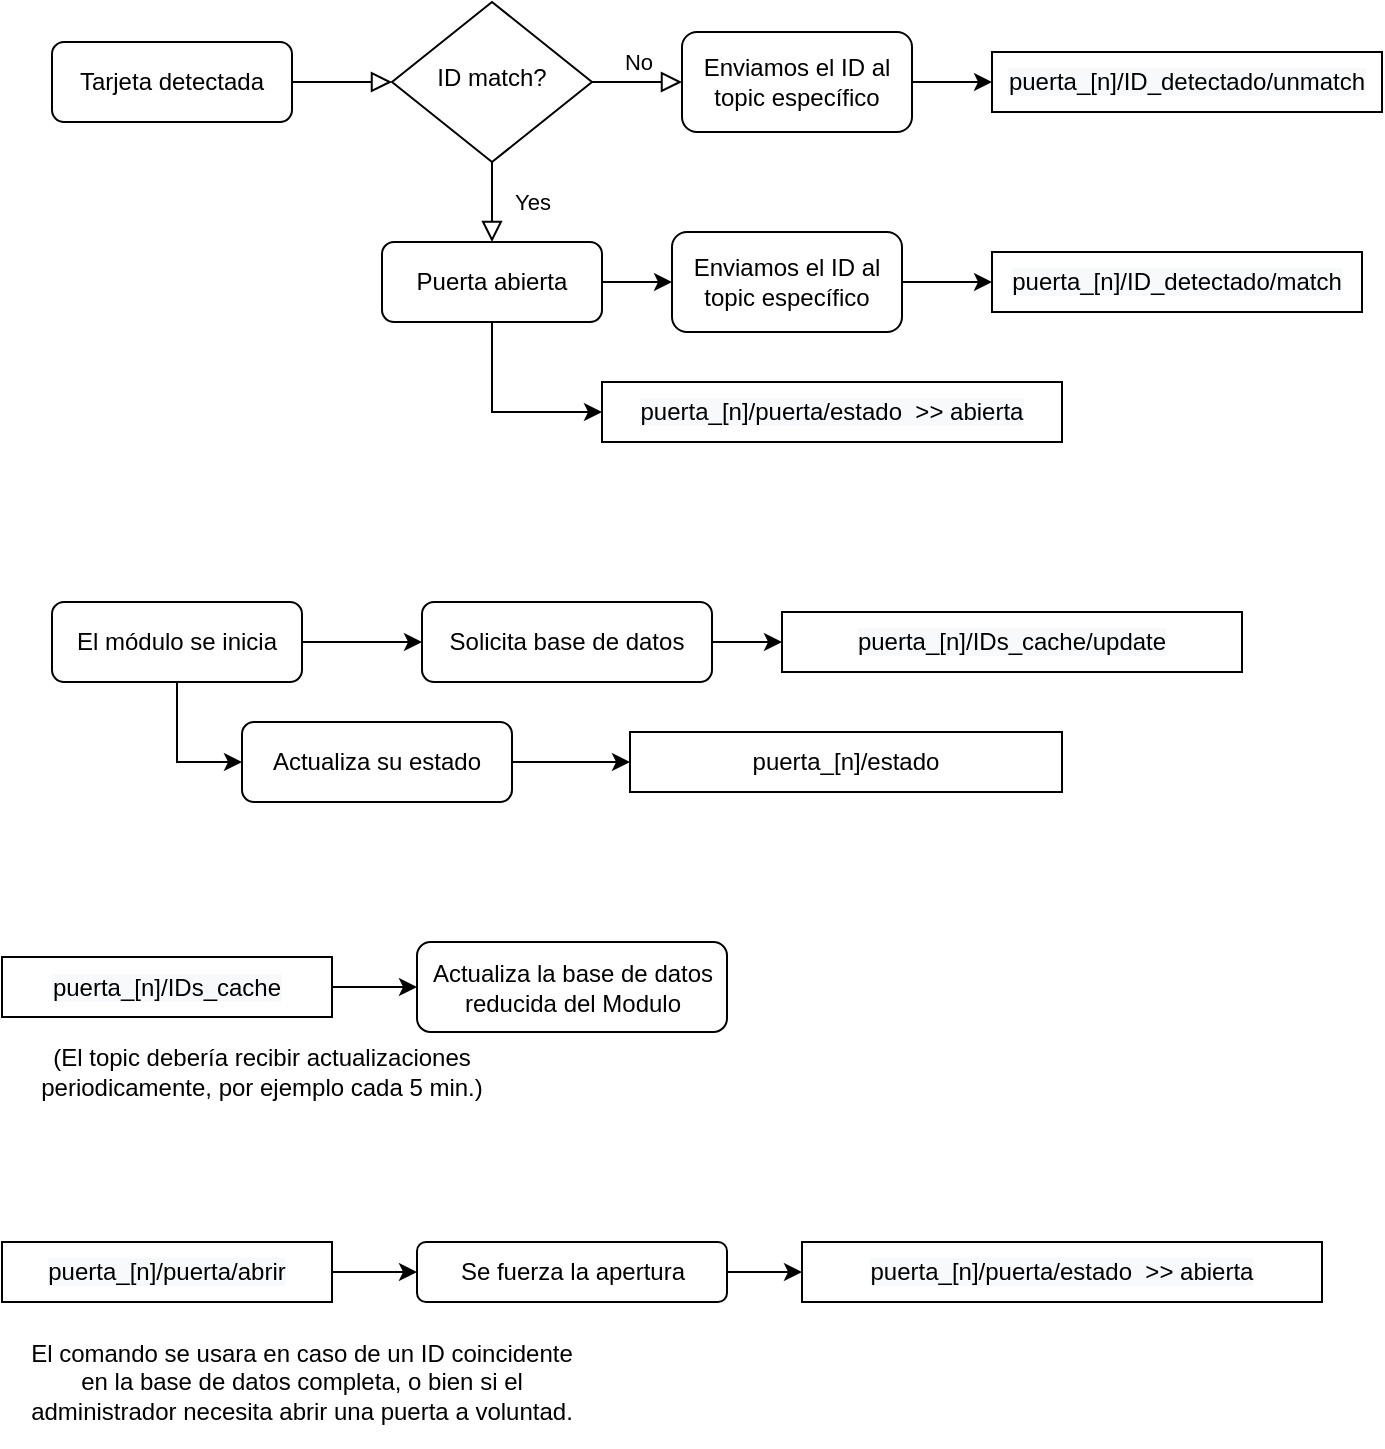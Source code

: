 <mxfile version="15.9.6" type="device"><diagram id="C5RBs43oDa-KdzZeNtuy" name="Page-1"><mxGraphModel dx="1038" dy="585" grid="1" gridSize="10" guides="1" tooltips="1" connect="1" arrows="1" fold="1" page="1" pageScale="1" pageWidth="827" pageHeight="1169" math="0" shadow="0"><root><mxCell id="WIyWlLk6GJQsqaUBKTNV-0"/><mxCell id="WIyWlLk6GJQsqaUBKTNV-1" parent="WIyWlLk6GJQsqaUBKTNV-0"/><mxCell id="WIyWlLk6GJQsqaUBKTNV-2" value="" style="rounded=0;html=1;jettySize=auto;orthogonalLoop=1;fontSize=11;endArrow=block;endFill=0;endSize=8;strokeWidth=1;shadow=0;labelBackgroundColor=none;edgeStyle=orthogonalEdgeStyle;" parent="WIyWlLk6GJQsqaUBKTNV-1" source="WIyWlLk6GJQsqaUBKTNV-3" target="WIyWlLk6GJQsqaUBKTNV-6" edge="1"><mxGeometry relative="1" as="geometry"/></mxCell><mxCell id="WIyWlLk6GJQsqaUBKTNV-3" value="Tarjeta detectada" style="rounded=1;whiteSpace=wrap;html=1;fontSize=12;glass=0;strokeWidth=1;shadow=0;" parent="WIyWlLk6GJQsqaUBKTNV-1" vertex="1"><mxGeometry x="65" y="80" width="120" height="40" as="geometry"/></mxCell><mxCell id="WIyWlLk6GJQsqaUBKTNV-4" value="Yes" style="rounded=0;html=1;jettySize=auto;orthogonalLoop=1;fontSize=11;endArrow=block;endFill=0;endSize=8;strokeWidth=1;shadow=0;labelBackgroundColor=none;edgeStyle=orthogonalEdgeStyle;entryX=0.5;entryY=0;entryDx=0;entryDy=0;" parent="WIyWlLk6GJQsqaUBKTNV-1" source="WIyWlLk6GJQsqaUBKTNV-6" target="gKTMPSwrE2L02PmbX1ah-2" edge="1"><mxGeometry y="20" relative="1" as="geometry"><mxPoint as="offset"/><mxPoint x="285" y="200" as="targetPoint"/></mxGeometry></mxCell><mxCell id="WIyWlLk6GJQsqaUBKTNV-5" value="No" style="edgeStyle=orthogonalEdgeStyle;rounded=0;html=1;jettySize=auto;orthogonalLoop=1;fontSize=11;endArrow=block;endFill=0;endSize=8;strokeWidth=1;shadow=0;labelBackgroundColor=none;" parent="WIyWlLk6GJQsqaUBKTNV-1" source="WIyWlLk6GJQsqaUBKTNV-6" target="WIyWlLk6GJQsqaUBKTNV-7" edge="1"><mxGeometry y="10" relative="1" as="geometry"><mxPoint as="offset"/></mxGeometry></mxCell><mxCell id="WIyWlLk6GJQsqaUBKTNV-6" value="ID match?" style="rhombus;whiteSpace=wrap;html=1;shadow=0;fontFamily=Helvetica;fontSize=12;align=center;strokeWidth=1;spacing=6;spacingTop=-4;" parent="WIyWlLk6GJQsqaUBKTNV-1" vertex="1"><mxGeometry x="235" y="60" width="100" height="80" as="geometry"/></mxCell><mxCell id="gKTMPSwrE2L02PmbX1ah-1" value="" style="edgeStyle=orthogonalEdgeStyle;rounded=0;orthogonalLoop=1;jettySize=auto;html=1;entryX=0;entryY=0.5;entryDx=0;entryDy=0;" parent="WIyWlLk6GJQsqaUBKTNV-1" source="WIyWlLk6GJQsqaUBKTNV-7" target="gKTMPSwrE2L02PmbX1ah-12" edge="1"><mxGeometry relative="1" as="geometry"><mxPoint x="545" y="100" as="targetPoint"/></mxGeometry></mxCell><mxCell id="WIyWlLk6GJQsqaUBKTNV-7" value="Enviamos el ID al topic específico" style="rounded=1;whiteSpace=wrap;html=1;fontSize=12;glass=0;strokeWidth=1;shadow=0;" parent="WIyWlLk6GJQsqaUBKTNV-1" vertex="1"><mxGeometry x="380" y="75" width="115" height="50" as="geometry"/></mxCell><mxCell id="gKTMPSwrE2L02PmbX1ah-6" value="" style="edgeStyle=orthogonalEdgeStyle;rounded=0;orthogonalLoop=1;jettySize=auto;html=1;entryX=0;entryY=0.5;entryDx=0;entryDy=0;" parent="WIyWlLk6GJQsqaUBKTNV-1" source="gKTMPSwrE2L02PmbX1ah-2" target="gKTMPSwrE2L02PmbX1ah-7" edge="1"><mxGeometry relative="1" as="geometry"><mxPoint x="375" y="200" as="targetPoint"/></mxGeometry></mxCell><mxCell id="gKTMPSwrE2L02PmbX1ah-28" value="" style="edgeStyle=orthogonalEdgeStyle;rounded=0;orthogonalLoop=1;jettySize=auto;html=1;entryX=0;entryY=0.5;entryDx=0;entryDy=0;" parent="WIyWlLk6GJQsqaUBKTNV-1" source="gKTMPSwrE2L02PmbX1ah-2" target="gKTMPSwrE2L02PmbX1ah-27" edge="1"><mxGeometry relative="1" as="geometry"/></mxCell><mxCell id="gKTMPSwrE2L02PmbX1ah-2" value="Puerta abierta" style="rounded=1;whiteSpace=wrap;html=1;" parent="WIyWlLk6GJQsqaUBKTNV-1" vertex="1"><mxGeometry x="230" y="180" width="110" height="40" as="geometry"/></mxCell><mxCell id="gKTMPSwrE2L02PmbX1ah-9" value="" style="edgeStyle=orthogonalEdgeStyle;rounded=0;orthogonalLoop=1;jettySize=auto;html=1;entryX=0;entryY=0.5;entryDx=0;entryDy=0;" parent="WIyWlLk6GJQsqaUBKTNV-1" source="gKTMPSwrE2L02PmbX1ah-7" target="gKTMPSwrE2L02PmbX1ah-10" edge="1"><mxGeometry relative="1" as="geometry"><mxPoint x="535" y="200" as="targetPoint"/></mxGeometry></mxCell><mxCell id="gKTMPSwrE2L02PmbX1ah-7" value="Enviamos el ID al topic específico" style="rounded=1;whiteSpace=wrap;html=1;fontSize=12;glass=0;strokeWidth=1;shadow=0;" parent="WIyWlLk6GJQsqaUBKTNV-1" vertex="1"><mxGeometry x="375" y="175" width="115" height="50" as="geometry"/></mxCell><mxCell id="gKTMPSwrE2L02PmbX1ah-10" value="&lt;span style=&quot;color: rgb(0 , 0 , 0) ; font-family: &amp;#34;helvetica&amp;#34; ; font-size: 12px ; font-style: normal ; font-weight: 400 ; letter-spacing: normal ; text-align: center ; text-indent: 0px ; text-transform: none ; word-spacing: 0px ; background-color: rgb(248 , 249 , 250) ; display: inline ; float: none&quot;&gt;puerta_[n]/ID_detectado/match&lt;/span&gt;" style="rounded=0;whiteSpace=wrap;html=1;" parent="WIyWlLk6GJQsqaUBKTNV-1" vertex="1"><mxGeometry x="535" y="185" width="185" height="30" as="geometry"/></mxCell><mxCell id="gKTMPSwrE2L02PmbX1ah-12" value="&lt;span style=&quot;color: rgb(0 , 0 , 0) ; font-family: &amp;#34;helvetica&amp;#34; ; font-size: 12px ; font-style: normal ; font-weight: 400 ; letter-spacing: normal ; text-align: center ; text-indent: 0px ; text-transform: none ; word-spacing: 0px ; background-color: rgb(248 , 249 , 250) ; display: inline ; float: none&quot;&gt;puerta_[n]/ID_detectado/unmatch&lt;/span&gt;" style="rounded=0;whiteSpace=wrap;html=1;" parent="WIyWlLk6GJQsqaUBKTNV-1" vertex="1"><mxGeometry x="535" y="85" width="195" height="30" as="geometry"/></mxCell><mxCell id="gKTMPSwrE2L02PmbX1ah-16" value="" style="edgeStyle=orthogonalEdgeStyle;rounded=0;orthogonalLoop=1;jettySize=auto;html=1;" parent="WIyWlLk6GJQsqaUBKTNV-1" source="gKTMPSwrE2L02PmbX1ah-13" target="gKTMPSwrE2L02PmbX1ah-14" edge="1"><mxGeometry relative="1" as="geometry"/></mxCell><mxCell id="gKTMPSwrE2L02PmbX1ah-13" value="&lt;span style=&quot;color: rgb(0 , 0 , 0) ; font-family: &amp;#34;helvetica&amp;#34; ; font-size: 12px ; font-style: normal ; font-weight: 400 ; letter-spacing: normal ; text-align: center ; text-indent: 0px ; text-transform: none ; word-spacing: 0px ; background-color: rgb(248 , 249 , 250) ; display: inline ; float: none&quot;&gt;puerta_[n]/IDs_cache&lt;/span&gt;" style="rounded=0;whiteSpace=wrap;html=1;" parent="WIyWlLk6GJQsqaUBKTNV-1" vertex="1"><mxGeometry x="40" y="537.5" width="165" height="30" as="geometry"/></mxCell><mxCell id="gKTMPSwrE2L02PmbX1ah-14" value="Actualiza la base de datos reducida del Modulo" style="rounded=1;whiteSpace=wrap;html=1;" parent="WIyWlLk6GJQsqaUBKTNV-1" vertex="1"><mxGeometry x="247.5" y="530" width="155" height="45" as="geometry"/></mxCell><mxCell id="gKTMPSwrE2L02PmbX1ah-15" value="(El topic debería recibir actualizaciones periodicamente, por ejemplo cada 5 min.)" style="text;html=1;strokeColor=none;fillColor=none;align=center;verticalAlign=middle;whiteSpace=wrap;rounded=0;" parent="WIyWlLk6GJQsqaUBKTNV-1" vertex="1"><mxGeometry x="50" y="575" width="240" height="40" as="geometry"/></mxCell><mxCell id="gKTMPSwrE2L02PmbX1ah-21" value="" style="edgeStyle=orthogonalEdgeStyle;rounded=0;orthogonalLoop=1;jettySize=auto;html=1;" parent="WIyWlLk6GJQsqaUBKTNV-1" source="gKTMPSwrE2L02PmbX1ah-17" target="gKTMPSwrE2L02PmbX1ah-20" edge="1"><mxGeometry relative="1" as="geometry"/></mxCell><mxCell id="gKTMPSwrE2L02PmbX1ah-36" value="" style="edgeStyle=orthogonalEdgeStyle;rounded=0;orthogonalLoop=1;jettySize=auto;html=1;entryX=0;entryY=0.5;entryDx=0;entryDy=0;" parent="WIyWlLk6GJQsqaUBKTNV-1" source="gKTMPSwrE2L02PmbX1ah-17" target="gKTMPSwrE2L02PmbX1ah-35" edge="1"><mxGeometry relative="1" as="geometry"/></mxCell><mxCell id="gKTMPSwrE2L02PmbX1ah-17" value="El módulo se inicia" style="rounded=1;whiteSpace=wrap;html=1;" parent="WIyWlLk6GJQsqaUBKTNV-1" vertex="1"><mxGeometry x="65" y="360" width="125" height="40" as="geometry"/></mxCell><mxCell id="gKTMPSwrE2L02PmbX1ah-18" value="&lt;span style=&quot;color: rgb(0 , 0 , 0) ; font-family: &amp;#34;helvetica&amp;#34; ; font-size: 12px ; font-style: normal ; font-weight: 400 ; letter-spacing: normal ; text-align: center ; text-indent: 0px ; text-transform: none ; word-spacing: 0px ; background-color: rgb(248 , 249 , 250) ; display: inline ; float: none&quot;&gt;puerta_[n]/IDs_cache/update&lt;/span&gt;" style="rounded=0;whiteSpace=wrap;html=1;" parent="WIyWlLk6GJQsqaUBKTNV-1" vertex="1"><mxGeometry x="430" y="365" width="230" height="30" as="geometry"/></mxCell><mxCell id="gKTMPSwrE2L02PmbX1ah-22" value="" style="edgeStyle=orthogonalEdgeStyle;rounded=0;orthogonalLoop=1;jettySize=auto;html=1;" parent="WIyWlLk6GJQsqaUBKTNV-1" source="gKTMPSwrE2L02PmbX1ah-20" target="gKTMPSwrE2L02PmbX1ah-18" edge="1"><mxGeometry relative="1" as="geometry"/></mxCell><mxCell id="gKTMPSwrE2L02PmbX1ah-20" value="Solicita base de datos" style="rounded=1;whiteSpace=wrap;html=1;" parent="WIyWlLk6GJQsqaUBKTNV-1" vertex="1"><mxGeometry x="250" y="360" width="145" height="40" as="geometry"/></mxCell><mxCell id="gKTMPSwrE2L02PmbX1ah-23" value="" style="edgeStyle=orthogonalEdgeStyle;rounded=0;orthogonalLoop=1;jettySize=auto;html=1;" parent="WIyWlLk6GJQsqaUBKTNV-1" source="gKTMPSwrE2L02PmbX1ah-24" target="gKTMPSwrE2L02PmbX1ah-25" edge="1"><mxGeometry relative="1" as="geometry"/></mxCell><mxCell id="gKTMPSwrE2L02PmbX1ah-24" value="&lt;span style=&quot;color: rgb(0 , 0 , 0) ; font-family: &amp;#34;helvetica&amp;#34; ; font-size: 12px ; font-style: normal ; font-weight: 400 ; letter-spacing: normal ; text-align: center ; text-indent: 0px ; text-transform: none ; word-spacing: 0px ; background-color: rgb(248 , 249 , 250) ; display: inline ; float: none&quot;&gt;puerta_[n]/puerta/abrir&lt;/span&gt;" style="rounded=0;whiteSpace=wrap;html=1;" parent="WIyWlLk6GJQsqaUBKTNV-1" vertex="1"><mxGeometry x="40" y="680" width="165" height="30" as="geometry"/></mxCell><mxCell id="gKTMPSwrE2L02PmbX1ah-31" value="" style="edgeStyle=orthogonalEdgeStyle;rounded=0;orthogonalLoop=1;jettySize=auto;html=1;" parent="WIyWlLk6GJQsqaUBKTNV-1" source="gKTMPSwrE2L02PmbX1ah-25" target="gKTMPSwrE2L02PmbX1ah-30" edge="1"><mxGeometry relative="1" as="geometry"/></mxCell><mxCell id="gKTMPSwrE2L02PmbX1ah-25" value="Se fuerza la apertura" style="rounded=1;whiteSpace=wrap;html=1;" parent="WIyWlLk6GJQsqaUBKTNV-1" vertex="1"><mxGeometry x="247.5" y="680" width="155" height="30" as="geometry"/></mxCell><mxCell id="gKTMPSwrE2L02PmbX1ah-26" value="El comando se usara en caso de un ID coincidente en la base de datos completa, o bien si el administrador necesita abrir una puerta a voluntad." style="text;html=1;strokeColor=none;fillColor=none;align=center;verticalAlign=middle;whiteSpace=wrap;rounded=0;" parent="WIyWlLk6GJQsqaUBKTNV-1" vertex="1"><mxGeometry x="50" y="717.5" width="280" height="65" as="geometry"/></mxCell><mxCell id="gKTMPSwrE2L02PmbX1ah-27" value="&lt;span style=&quot;color: rgb(0 , 0 , 0) ; font-family: &amp;#34;helvetica&amp;#34; ; font-size: 12px ; font-style: normal ; font-weight: 400 ; letter-spacing: normal ; text-align: center ; text-indent: 0px ; text-transform: none ; word-spacing: 0px ; background-color: rgb(248 , 249 , 250) ; display: inline ; float: none&quot;&gt;puerta_[n]/puerta/estado&amp;nbsp; &amp;gt;&amp;gt; abierta&lt;br&gt;&lt;/span&gt;" style="rounded=0;whiteSpace=wrap;html=1;" parent="WIyWlLk6GJQsqaUBKTNV-1" vertex="1"><mxGeometry x="340" y="250" width="230" height="30" as="geometry"/></mxCell><mxCell id="gKTMPSwrE2L02PmbX1ah-30" value="&lt;span style=&quot;color: rgb(0 , 0 , 0) ; font-family: &amp;#34;helvetica&amp;#34; ; font-size: 12px ; font-style: normal ; font-weight: 400 ; letter-spacing: normal ; text-align: center ; text-indent: 0px ; text-transform: none ; word-spacing: 0px ; background-color: rgb(248 , 249 , 250) ; display: inline ; float: none&quot;&gt;puerta_[n]/puerta/estado&amp;nbsp; &amp;gt;&amp;gt; abierta&lt;br&gt;&lt;/span&gt;" style="rounded=0;whiteSpace=wrap;html=1;" parent="WIyWlLk6GJQsqaUBKTNV-1" vertex="1"><mxGeometry x="440" y="680" width="260" height="30" as="geometry"/></mxCell><mxCell id="gKTMPSwrE2L02PmbX1ah-39" value="" style="edgeStyle=orthogonalEdgeStyle;rounded=0;orthogonalLoop=1;jettySize=auto;html=1;" parent="WIyWlLk6GJQsqaUBKTNV-1" source="gKTMPSwrE2L02PmbX1ah-35" target="gKTMPSwrE2L02PmbX1ah-38" edge="1"><mxGeometry relative="1" as="geometry"/></mxCell><mxCell id="gKTMPSwrE2L02PmbX1ah-35" value="Actualiza su estado" style="whiteSpace=wrap;html=1;rounded=1;" parent="WIyWlLk6GJQsqaUBKTNV-1" vertex="1"><mxGeometry x="160" y="420" width="135" height="40" as="geometry"/></mxCell><mxCell id="gKTMPSwrE2L02PmbX1ah-38" value="&lt;span style=&quot;font-family: &amp;#34;helvetica&amp;#34;&quot;&gt;puerta_[n]&lt;/span&gt;&lt;font face=&quot;helvetica&quot;&gt;/estado&lt;/font&gt;" style="rounded=0;whiteSpace=wrap;html=1;" parent="WIyWlLk6GJQsqaUBKTNV-1" vertex="1"><mxGeometry x="354" y="425" width="216" height="30" as="geometry"/></mxCell></root></mxGraphModel></diagram></mxfile>